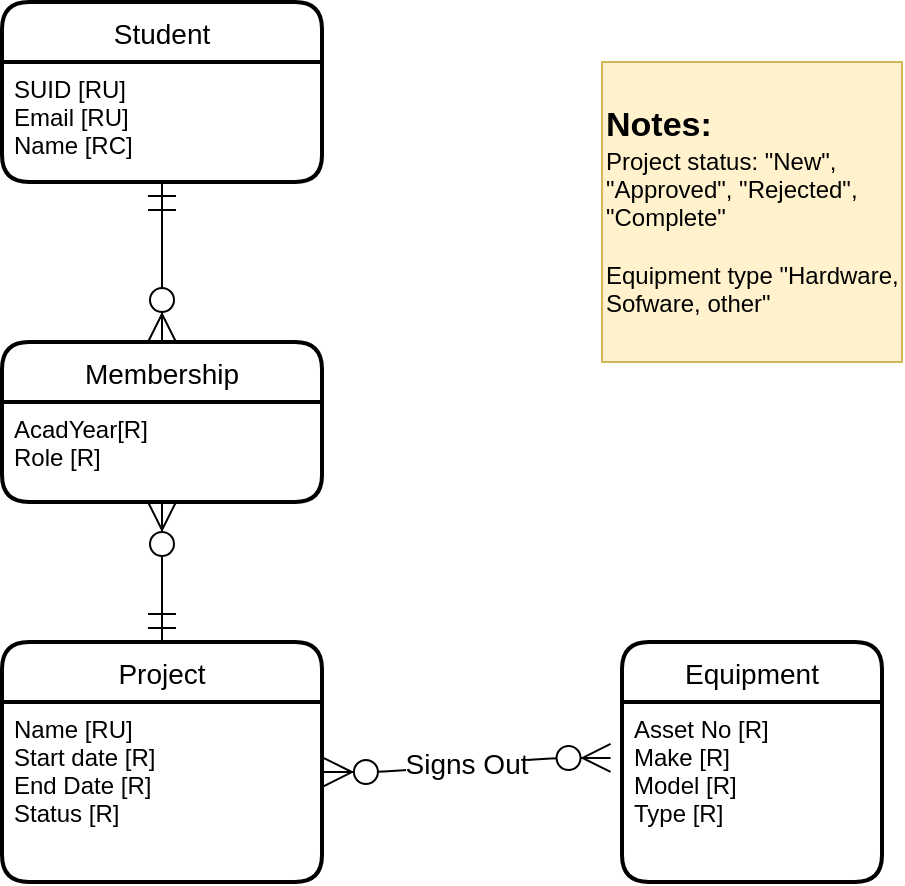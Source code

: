 <mxfile version="14.5.1" type="device"><diagram id="ulDefBfyHwXDBfGSo6vj" name="Page-1"><mxGraphModel dx="924" dy="806" grid="1" gridSize="10" guides="1" tooltips="1" connect="1" arrows="1" fold="1" page="1" pageScale="1" pageWidth="850" pageHeight="1100" math="0" shadow="0"><root><mxCell id="0"/><mxCell id="1" parent="0"/><mxCell id="7CZ1W9pF0_DQN2a6oFsq-1" value="Student" style="swimlane;childLayout=stackLayout;horizontal=1;startSize=30;horizontalStack=0;rounded=1;fontSize=14;fontStyle=0;strokeWidth=2;resizeParent=0;resizeLast=1;shadow=0;dashed=0;align=center;" vertex="1" parent="1"><mxGeometry x="50" y="60" width="160" height="90" as="geometry"/></mxCell><mxCell id="7CZ1W9pF0_DQN2a6oFsq-2" value="SUID [RU]&#10;Email [RU]&#10;Name [RC]" style="align=left;strokeColor=none;fillColor=none;spacingLeft=4;fontSize=12;verticalAlign=top;resizable=0;rotatable=0;part=1;" vertex="1" parent="7CZ1W9pF0_DQN2a6oFsq-1"><mxGeometry y="30" width="160" height="60" as="geometry"/></mxCell><mxCell id="7CZ1W9pF0_DQN2a6oFsq-3" value="Project" style="swimlane;childLayout=stackLayout;horizontal=1;startSize=30;horizontalStack=0;rounded=1;fontSize=14;fontStyle=0;strokeWidth=2;resizeParent=0;resizeLast=1;shadow=0;dashed=0;align=center;" vertex="1" parent="1"><mxGeometry x="50" y="380" width="160" height="120" as="geometry"/></mxCell><mxCell id="7CZ1W9pF0_DQN2a6oFsq-4" value="Name [RU]&#10;Start date [R]&#10;End Date [R]&#10;Status [R]" style="align=left;strokeColor=none;fillColor=none;spacingLeft=4;fontSize=12;verticalAlign=top;resizable=0;rotatable=0;part=1;" vertex="1" parent="7CZ1W9pF0_DQN2a6oFsq-3"><mxGeometry y="30" width="160" height="90" as="geometry"/></mxCell><mxCell id="7CZ1W9pF0_DQN2a6oFsq-5" value="Membership" style="swimlane;childLayout=stackLayout;horizontal=1;startSize=30;horizontalStack=0;rounded=1;fontSize=14;fontStyle=0;strokeWidth=2;resizeParent=0;resizeLast=1;shadow=0;dashed=0;align=center;" vertex="1" parent="1"><mxGeometry x="50" y="230" width="160" height="80" as="geometry"/></mxCell><mxCell id="7CZ1W9pF0_DQN2a6oFsq-6" value="AcadYear[R]&#10;Role [R]" style="align=left;strokeColor=none;fillColor=none;spacingLeft=4;fontSize=12;verticalAlign=top;resizable=0;rotatable=0;part=1;" vertex="1" parent="7CZ1W9pF0_DQN2a6oFsq-5"><mxGeometry y="30" width="160" height="50" as="geometry"/></mxCell><mxCell id="7CZ1W9pF0_DQN2a6oFsq-9" value="Equipment" style="swimlane;childLayout=stackLayout;horizontal=1;startSize=30;horizontalStack=0;rounded=1;fontSize=14;fontStyle=0;strokeWidth=2;resizeParent=0;resizeLast=1;shadow=0;dashed=0;align=center;" vertex="1" parent="1"><mxGeometry x="360" y="380" width="130" height="120" as="geometry"/></mxCell><mxCell id="7CZ1W9pF0_DQN2a6oFsq-10" value="Asset No [R]&#10;Make [R]&#10;Model [R]&#10;Type [R]&#10;" style="align=left;strokeColor=none;fillColor=none;spacingLeft=4;fontSize=12;verticalAlign=top;resizable=0;rotatable=0;part=1;" vertex="1" parent="7CZ1W9pF0_DQN2a6oFsq-9"><mxGeometry y="30" width="130" height="90" as="geometry"/></mxCell><mxCell id="7CZ1W9pF0_DQN2a6oFsq-11" value="" style="edgeStyle=entityRelationEdgeStyle;fontSize=12;html=1;endArrow=ERzeroToMany;endFill=1;startArrow=ERzeroToMany;exitX=1.006;exitY=0.389;exitDx=0;exitDy=0;exitPerimeter=0;entryX=-0.044;entryY=0.311;entryDx=0;entryDy=0;entryPerimeter=0;endSize=12;startSize=12;" edge="1" parent="1" source="7CZ1W9pF0_DQN2a6oFsq-4" target="7CZ1W9pF0_DQN2a6oFsq-10"><mxGeometry width="100" height="100" relative="1" as="geometry"><mxPoint x="320" y="650" as="sourcePoint"/><mxPoint x="420" y="550" as="targetPoint"/></mxGeometry></mxCell><mxCell id="7CZ1W9pF0_DQN2a6oFsq-12" value="&lt;font style=&quot;font-size: 14px&quot;&gt;Signs Out&lt;/font&gt;" style="edgeLabel;html=1;align=center;verticalAlign=middle;resizable=0;points=[];" vertex="1" connectable="0" parent="7CZ1W9pF0_DQN2a6oFsq-11"><mxGeometry x="-0.016" y="1" relative="1" as="geometry"><mxPoint x="1" as="offset"/></mxGeometry></mxCell><mxCell id="7CZ1W9pF0_DQN2a6oFsq-13" value="" style="fontSize=12;html=1;endArrow=ERzeroToMany;startArrow=ERmandOne;exitX=0.5;exitY=0;exitDx=0;exitDy=0;entryX=0.5;entryY=1;entryDx=0;entryDy=0;endSize=12;startSize=12;" edge="1" parent="1" source="7CZ1W9pF0_DQN2a6oFsq-3" target="7CZ1W9pF0_DQN2a6oFsq-6"><mxGeometry width="100" height="100" relative="1" as="geometry"><mxPoint x="290" y="550" as="sourcePoint"/><mxPoint x="390" y="450" as="targetPoint"/></mxGeometry></mxCell><mxCell id="7CZ1W9pF0_DQN2a6oFsq-15" value="" style="fontSize=12;html=1;endArrow=ERzeroToMany;startArrow=ERmandOne;exitX=0.5;exitY=1;exitDx=0;exitDy=0;endSize=12;startSize=12;entryX=0.5;entryY=0;entryDx=0;entryDy=0;" edge="1" parent="1" source="7CZ1W9pF0_DQN2a6oFsq-2" target="7CZ1W9pF0_DQN2a6oFsq-5"><mxGeometry width="100" height="100" relative="1" as="geometry"><mxPoint x="170" y="600" as="sourcePoint"/><mxPoint x="150" y="310" as="targetPoint"/></mxGeometry></mxCell><mxCell id="7CZ1W9pF0_DQN2a6oFsq-16" value="&lt;b style=&quot;font-size: 17px&quot;&gt;Notes:&lt;br&gt;&lt;/b&gt;Project status: &quot;New&quot;, &quot;Approved&quot;, &quot;Rejected&quot;, &quot;Complete&quot;&lt;br&gt;&lt;br&gt;Equipment type &quot;Hardware, Sofware, other&quot;" style="whiteSpace=wrap;html=1;aspect=fixed;fillColor=#fff2cc;strokeColor=#d6b656;align=left;" vertex="1" parent="1"><mxGeometry x="350" y="90" width="150" height="150" as="geometry"/></mxCell></root></mxGraphModel></diagram></mxfile>